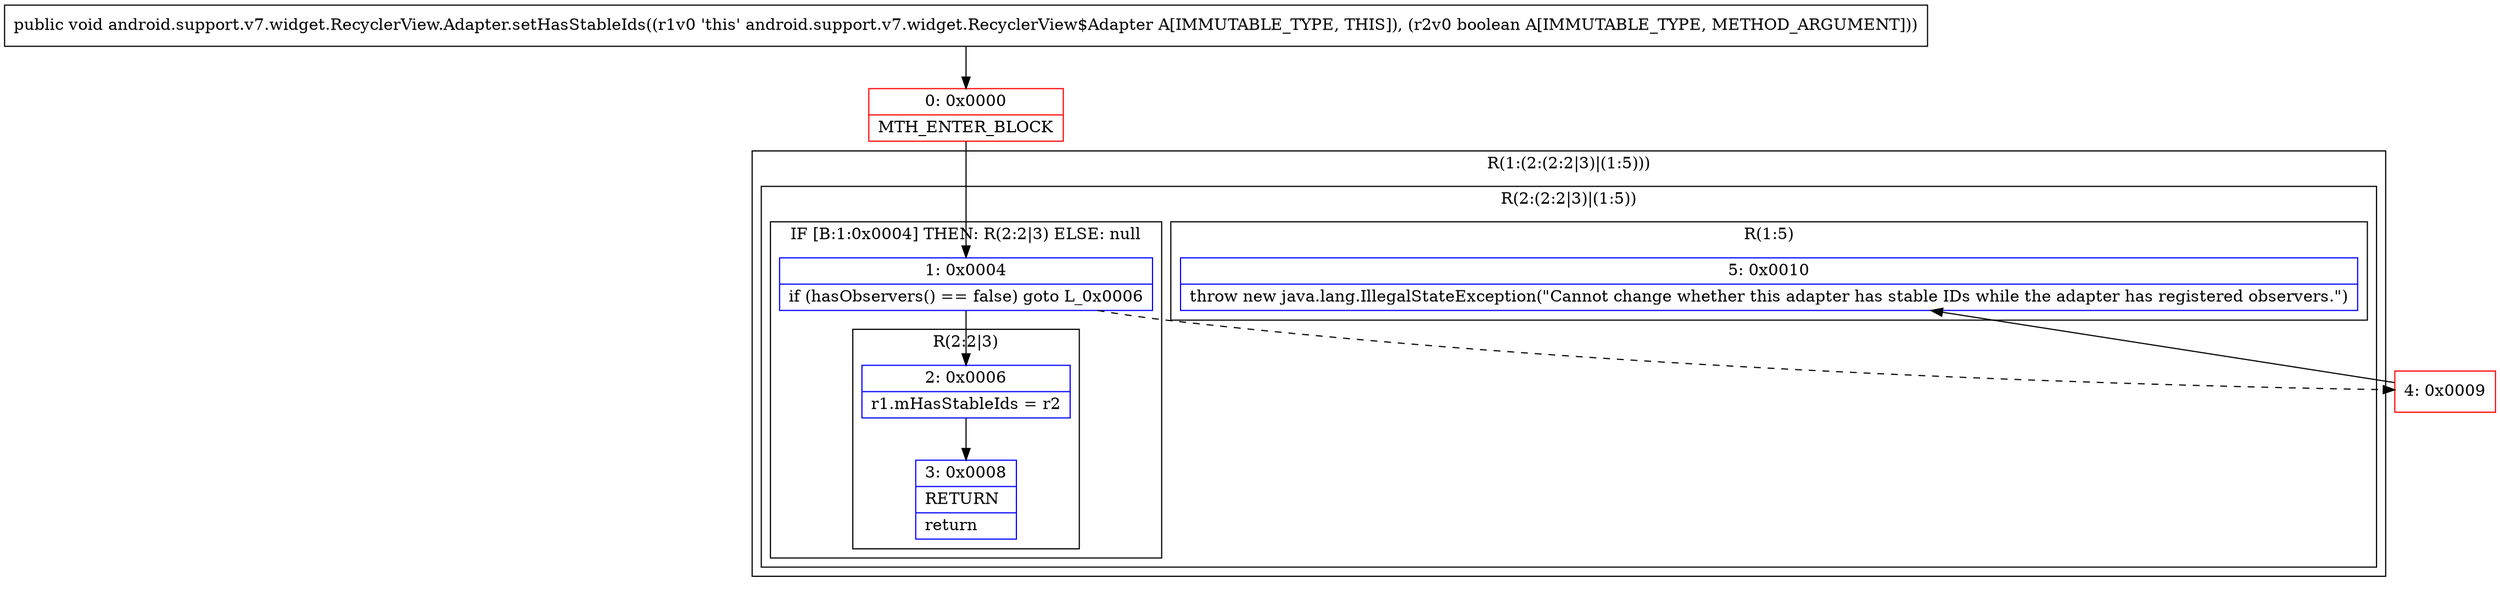 digraph "CFG forandroid.support.v7.widget.RecyclerView.Adapter.setHasStableIds(Z)V" {
subgraph cluster_Region_1009270962 {
label = "R(1:(2:(2:2|3)|(1:5)))";
node [shape=record,color=blue];
subgraph cluster_Region_1567132665 {
label = "R(2:(2:2|3)|(1:5))";
node [shape=record,color=blue];
subgraph cluster_IfRegion_990011560 {
label = "IF [B:1:0x0004] THEN: R(2:2|3) ELSE: null";
node [shape=record,color=blue];
Node_1 [shape=record,label="{1\:\ 0x0004|if (hasObservers() == false) goto L_0x0006\l}"];
subgraph cluster_Region_1113366322 {
label = "R(2:2|3)";
node [shape=record,color=blue];
Node_2 [shape=record,label="{2\:\ 0x0006|r1.mHasStableIds = r2\l}"];
Node_3 [shape=record,label="{3\:\ 0x0008|RETURN\l|return\l}"];
}
}
subgraph cluster_Region_1007643163 {
label = "R(1:5)";
node [shape=record,color=blue];
Node_5 [shape=record,label="{5\:\ 0x0010|throw new java.lang.IllegalStateException(\"Cannot change whether this adapter has stable IDs while the adapter has registered observers.\")\l}"];
}
}
}
Node_0 [shape=record,color=red,label="{0\:\ 0x0000|MTH_ENTER_BLOCK\l}"];
Node_4 [shape=record,color=red,label="{4\:\ 0x0009}"];
MethodNode[shape=record,label="{public void android.support.v7.widget.RecyclerView.Adapter.setHasStableIds((r1v0 'this' android.support.v7.widget.RecyclerView$Adapter A[IMMUTABLE_TYPE, THIS]), (r2v0 boolean A[IMMUTABLE_TYPE, METHOD_ARGUMENT])) }"];
MethodNode -> Node_0;
Node_1 -> Node_2;
Node_1 -> Node_4[style=dashed];
Node_2 -> Node_3;
Node_0 -> Node_1;
Node_4 -> Node_5;
}

